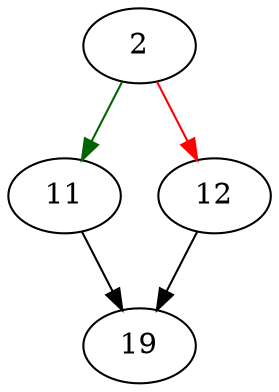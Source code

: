 strict digraph "walLockShared" {
	// Node definitions.
	2 [entry=true];
	11;
	12;
	19;

	// Edge definitions.
	2 -> 11 [
		color=darkgreen
		cond=true
	];
	2 -> 12 [
		color=red
		cond=false
	];
	11 -> 19;
	12 -> 19;
}